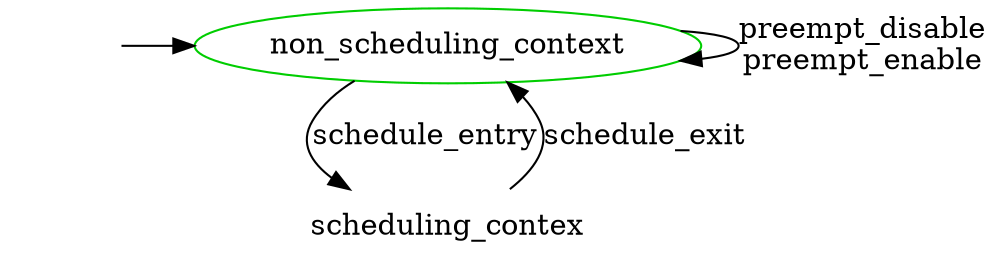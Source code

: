 digraph state_automaton {
	center = true;
	size = "7,11";
	{node [shape = plaintext, style=invis, label=""] "__init_non_scheduling_context"};
	{node [shape = ellipse] "non_scheduling_context"};
	{node [shape = plaintext] "non_scheduling_context"};
	{node [shape = plaintext] "scheduling_contex"};
	"__init_non_scheduling_context" -> "non_scheduling_context";
	"non_scheduling_context" [label = "non_scheduling_context", color = green3];
	"non_scheduling_context" -> "non_scheduling_context" [ label = "preempt_disable\npreempt_enable" ];
	"non_scheduling_context" -> "scheduling_contex" [ label = "schedule_entry" ];
	"scheduling_contex" [label = "scheduling_contex"];
	"scheduling_contex" -> "non_scheduling_context" [ label = "schedule_exit" ];
	{ rank = min ;
		"__init_non_scheduling_context";
		"non_scheduling_context";
	}
}
